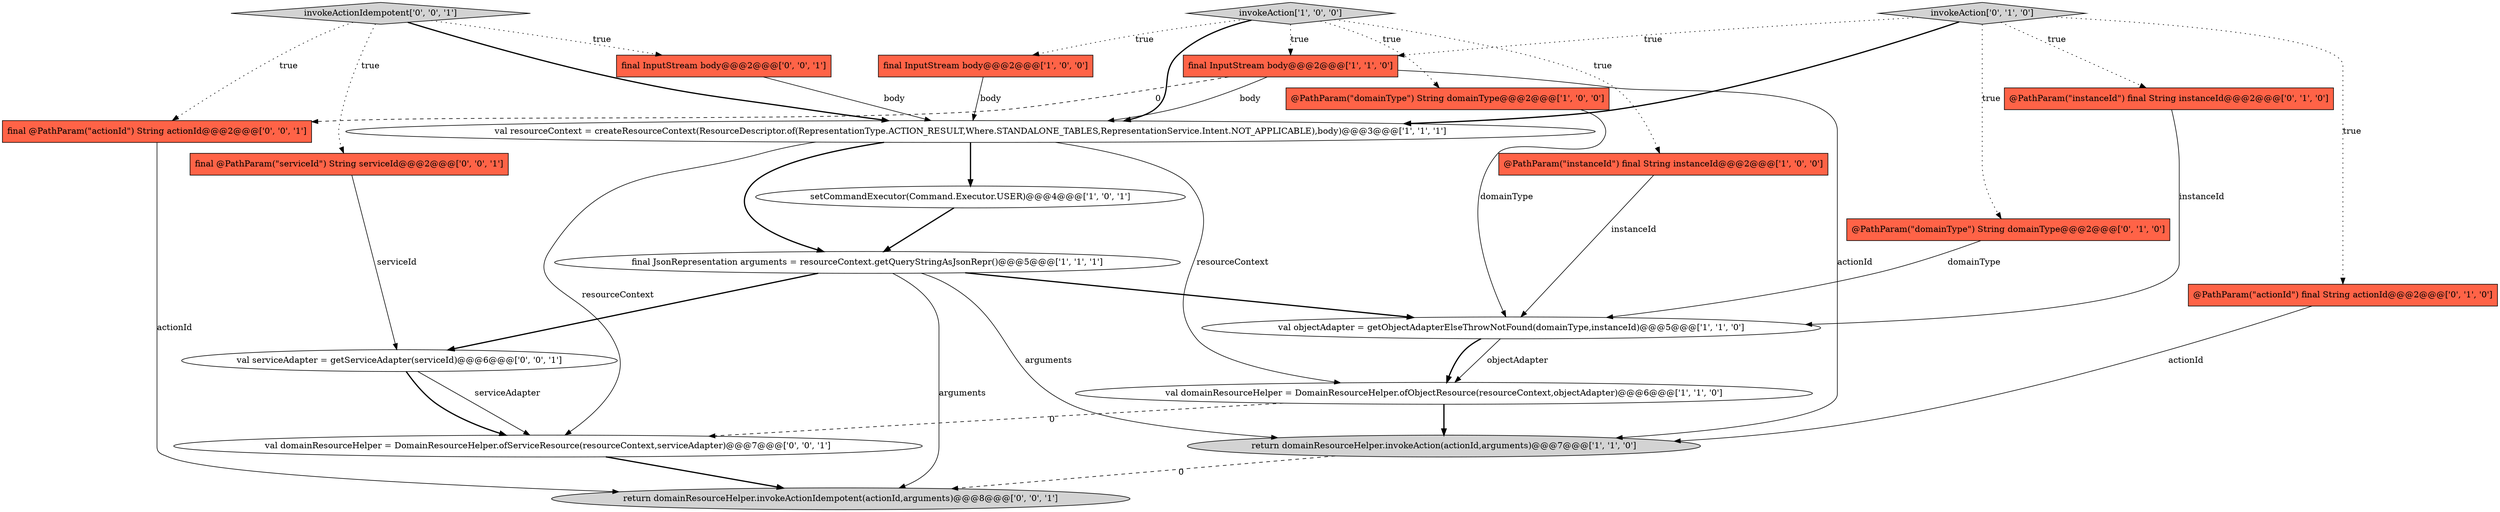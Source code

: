 digraph {
1 [style = filled, label = "@PathParam(\"domainType\") String domainType@@@2@@@['1', '0', '0']", fillcolor = tomato, shape = box image = "AAA0AAABBB1BBB"];
11 [style = filled, label = "@PathParam(\"domainType\") String domainType@@@2@@@['0', '1', '0']", fillcolor = tomato, shape = box image = "AAA0AAABBB2BBB"];
2 [style = filled, label = "final InputStream body@@@2@@@['1', '0', '0']", fillcolor = tomato, shape = box image = "AAA0AAABBB1BBB"];
21 [style = filled, label = "final @PathParam(\"actionId\") String actionId@@@2@@@['0', '0', '1']", fillcolor = tomato, shape = box image = "AAA0AAABBB3BBB"];
0 [style = filled, label = "val domainResourceHelper = DomainResourceHelper.ofObjectResource(resourceContext,objectAdapter)@@@6@@@['1', '1', '0']", fillcolor = white, shape = ellipse image = "AAA0AAABBB1BBB"];
15 [style = filled, label = "return domainResourceHelper.invokeActionIdempotent(actionId,arguments)@@@8@@@['0', '0', '1']", fillcolor = lightgray, shape = ellipse image = "AAA0AAABBB3BBB"];
17 [style = filled, label = "invokeActionIdempotent['0', '0', '1']", fillcolor = lightgray, shape = diamond image = "AAA0AAABBB3BBB"];
13 [style = filled, label = "invokeAction['0', '1', '0']", fillcolor = lightgray, shape = diamond image = "AAA0AAABBB2BBB"];
12 [style = filled, label = "@PathParam(\"instanceId\") final String instanceId@@@2@@@['0', '1', '0']", fillcolor = tomato, shape = box image = "AAA0AAABBB2BBB"];
18 [style = filled, label = "final @PathParam(\"serviceId\") String serviceId@@@2@@@['0', '0', '1']", fillcolor = tomato, shape = box image = "AAA0AAABBB3BBB"];
5 [style = filled, label = "val resourceContext = createResourceContext(ResourceDescriptor.of(RepresentationType.ACTION_RESULT,Where.STANDALONE_TABLES,RepresentationService.Intent.NOT_APPLICABLE),body)@@@3@@@['1', '1', '1']", fillcolor = white, shape = ellipse image = "AAA0AAABBB1BBB"];
6 [style = filled, label = "val objectAdapter = getObjectAdapterElseThrowNotFound(domainType,instanceId)@@@5@@@['1', '1', '0']", fillcolor = white, shape = ellipse image = "AAA0AAABBB1BBB"];
4 [style = filled, label = "invokeAction['1', '0', '0']", fillcolor = lightgray, shape = diamond image = "AAA0AAABBB1BBB"];
9 [style = filled, label = "setCommandExecutor(Command.Executor.USER)@@@4@@@['1', '0', '1']", fillcolor = white, shape = ellipse image = "AAA0AAABBB1BBB"];
3 [style = filled, label = "return domainResourceHelper.invokeAction(actionId,arguments)@@@7@@@['1', '1', '0']", fillcolor = lightgray, shape = ellipse image = "AAA0AAABBB1BBB"];
16 [style = filled, label = "val serviceAdapter = getServiceAdapter(serviceId)@@@6@@@['0', '0', '1']", fillcolor = white, shape = ellipse image = "AAA0AAABBB3BBB"];
10 [style = filled, label = "final InputStream body@@@2@@@['1', '1', '0']", fillcolor = tomato, shape = box image = "AAA0AAABBB1BBB"];
20 [style = filled, label = "final InputStream body@@@2@@@['0', '0', '1']", fillcolor = tomato, shape = box image = "AAA0AAABBB3BBB"];
7 [style = filled, label = "final JsonRepresentation arguments = resourceContext.getQueryStringAsJsonRepr()@@@5@@@['1', '1', '1']", fillcolor = white, shape = ellipse image = "AAA0AAABBB1BBB"];
19 [style = filled, label = "val domainResourceHelper = DomainResourceHelper.ofServiceResource(resourceContext,serviceAdapter)@@@7@@@['0', '0', '1']", fillcolor = white, shape = ellipse image = "AAA0AAABBB3BBB"];
14 [style = filled, label = "@PathParam(\"actionId\") final String actionId@@@2@@@['0', '1', '0']", fillcolor = tomato, shape = box image = "AAA0AAABBB2BBB"];
8 [style = filled, label = "@PathParam(\"instanceId\") final String instanceId@@@2@@@['1', '0', '0']", fillcolor = tomato, shape = box image = "AAA0AAABBB1BBB"];
17->20 [style = dotted, label="true"];
0->3 [style = bold, label=""];
17->5 [style = bold, label=""];
6->0 [style = solid, label="objectAdapter"];
5->0 [style = solid, label="resourceContext"];
8->6 [style = solid, label="instanceId"];
21->15 [style = solid, label="actionId"];
10->21 [style = dashed, label="0"];
5->9 [style = bold, label=""];
17->18 [style = dotted, label="true"];
13->12 [style = dotted, label="true"];
4->1 [style = dotted, label="true"];
16->19 [style = solid, label="serviceAdapter"];
20->5 [style = solid, label="body"];
4->10 [style = dotted, label="true"];
0->19 [style = dashed, label="0"];
4->8 [style = dotted, label="true"];
7->3 [style = solid, label="arguments"];
6->0 [style = bold, label=""];
1->6 [style = solid, label="domainType"];
9->7 [style = bold, label=""];
16->19 [style = bold, label=""];
13->10 [style = dotted, label="true"];
2->5 [style = solid, label="body"];
10->3 [style = solid, label="actionId"];
14->3 [style = solid, label="actionId"];
5->19 [style = solid, label="resourceContext"];
18->16 [style = solid, label="serviceId"];
12->6 [style = solid, label="instanceId"];
10->5 [style = solid, label="body"];
7->6 [style = bold, label=""];
7->16 [style = bold, label=""];
13->5 [style = bold, label=""];
3->15 [style = dashed, label="0"];
7->15 [style = solid, label="arguments"];
5->7 [style = bold, label=""];
13->11 [style = dotted, label="true"];
19->15 [style = bold, label=""];
13->14 [style = dotted, label="true"];
17->21 [style = dotted, label="true"];
4->5 [style = bold, label=""];
4->2 [style = dotted, label="true"];
11->6 [style = solid, label="domainType"];
}
